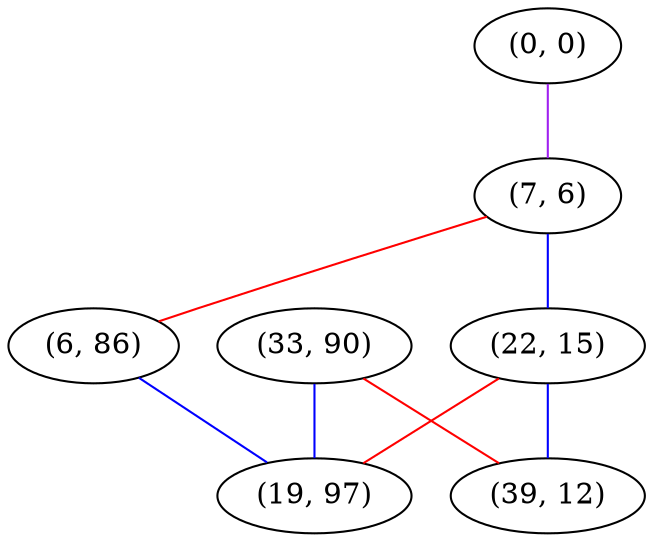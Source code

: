 graph "" {
"(0, 0)";
"(33, 90)";
"(7, 6)";
"(22, 15)";
"(39, 12)";
"(6, 86)";
"(19, 97)";
"(0, 0)" -- "(7, 6)"  [color=purple, key=0, weight=4];
"(33, 90)" -- "(39, 12)"  [color=red, key=0, weight=1];
"(33, 90)" -- "(19, 97)"  [color=blue, key=0, weight=3];
"(7, 6)" -- "(22, 15)"  [color=blue, key=0, weight=3];
"(7, 6)" -- "(6, 86)"  [color=red, key=0, weight=1];
"(22, 15)" -- "(39, 12)"  [color=blue, key=0, weight=3];
"(22, 15)" -- "(19, 97)"  [color=red, key=0, weight=1];
"(6, 86)" -- "(19, 97)"  [color=blue, key=0, weight=3];
}
